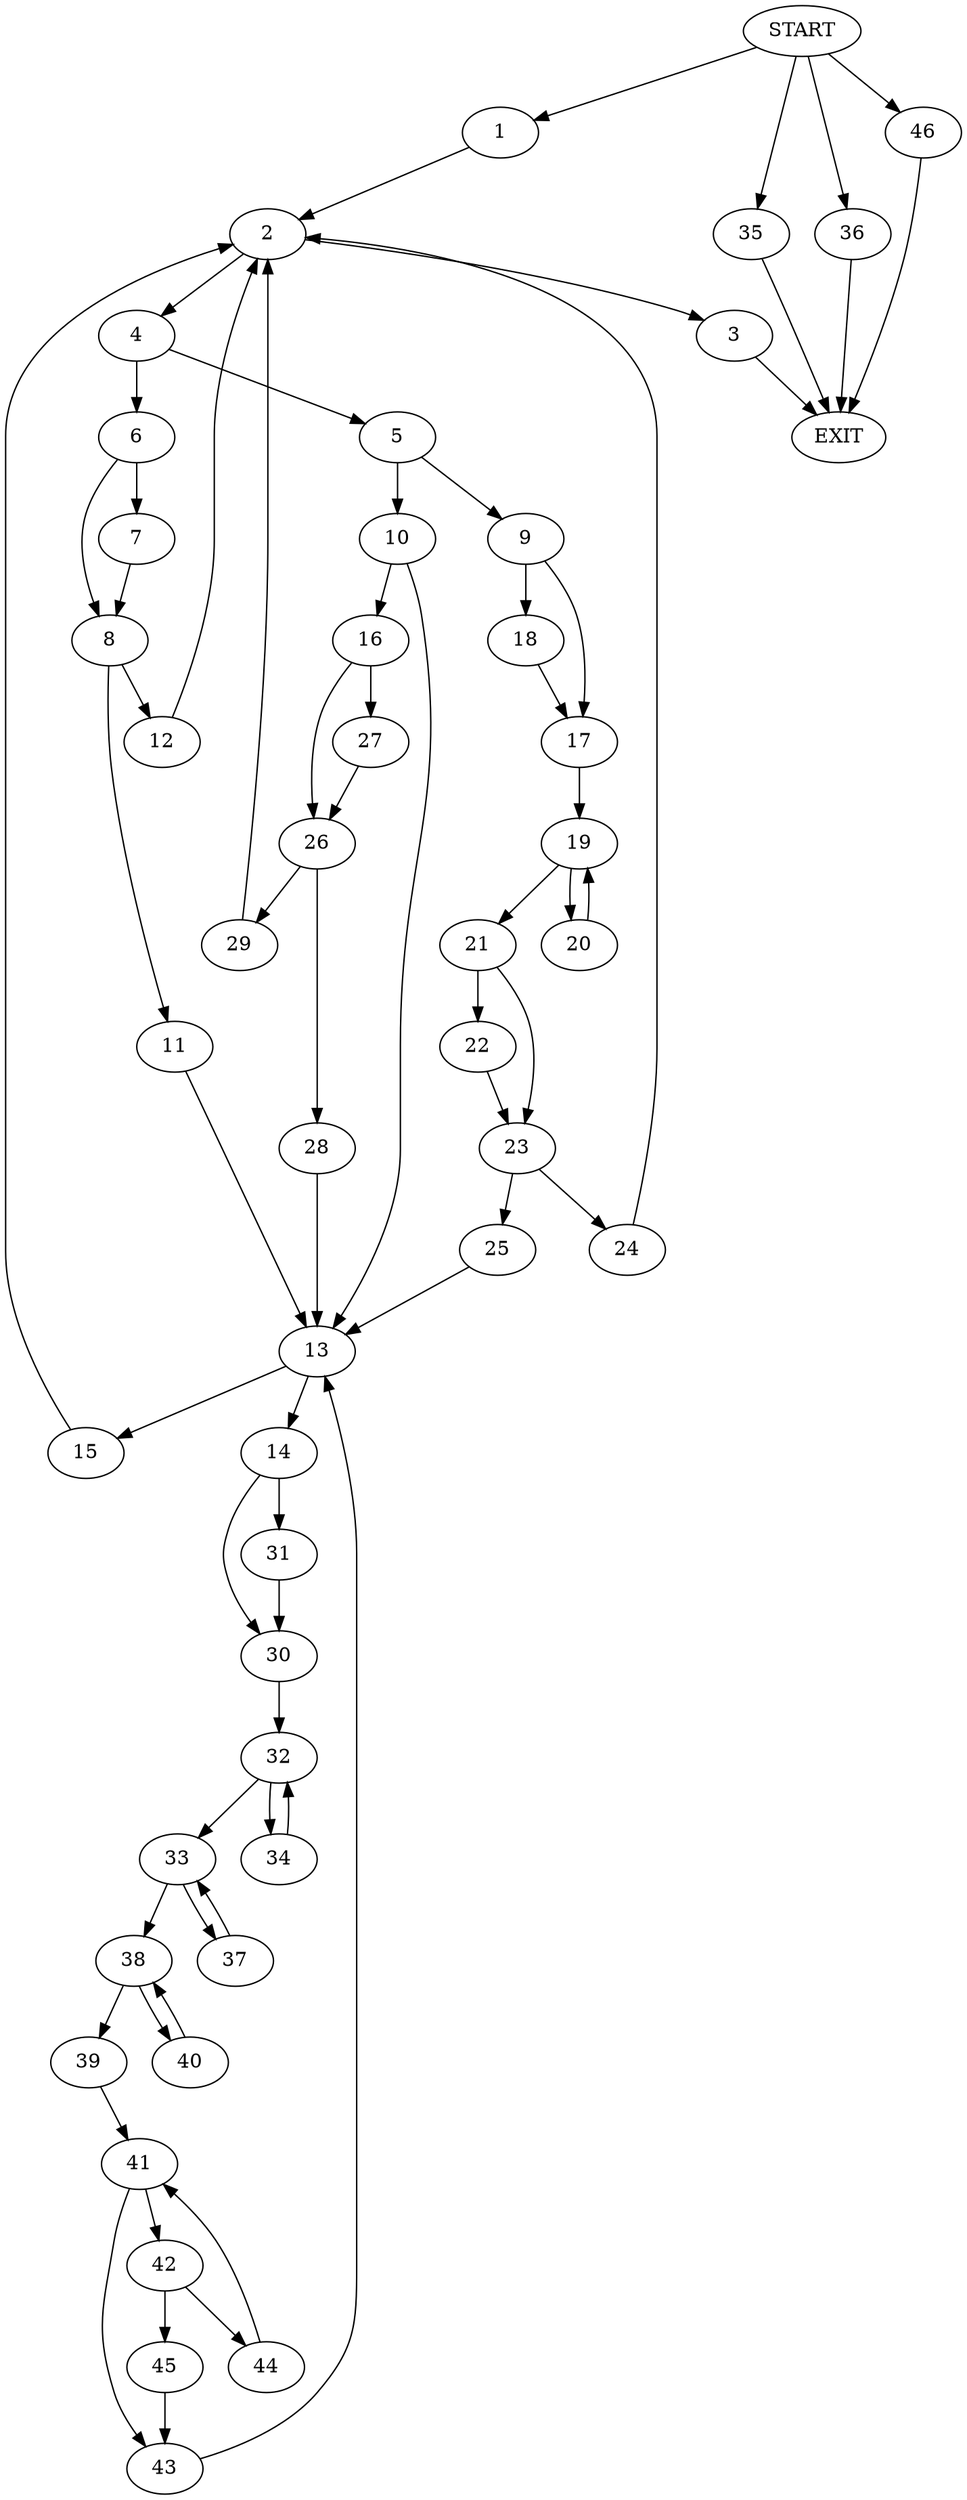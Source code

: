 digraph {
0 [label="START"]
47 [label="EXIT"]
0 -> 1
1 -> 2
2 -> 3
2 -> 4
3 -> 47
4 -> 5
4 -> 6
6 -> 7
6 -> 8
5 -> 9
5 -> 10
8 -> 11
8 -> 12
7 -> 8
11 -> 13
12 -> 2
13 -> 14
13 -> 15
10 -> 16
10 -> 13
9 -> 17
9 -> 18
17 -> 19
18 -> 17
19 -> 20
19 -> 21
21 -> 22
21 -> 23
20 -> 19
23 -> 24
23 -> 25
22 -> 23
25 -> 13
24 -> 2
16 -> 26
16 -> 27
27 -> 26
26 -> 28
26 -> 29
29 -> 2
28 -> 13
15 -> 2
14 -> 30
14 -> 31
30 -> 32
31 -> 30
32 -> 33
32 -> 34
0 -> 35
35 -> 47
0 -> 36
36 -> 47
33 -> 37
33 -> 38
34 -> 32
38 -> 39
38 -> 40
37 -> 33
40 -> 38
39 -> 41
41 -> 42
41 -> 43
43 -> 13
42 -> 44
42 -> 45
45 -> 43
44 -> 41
0 -> 46
46 -> 47
}
